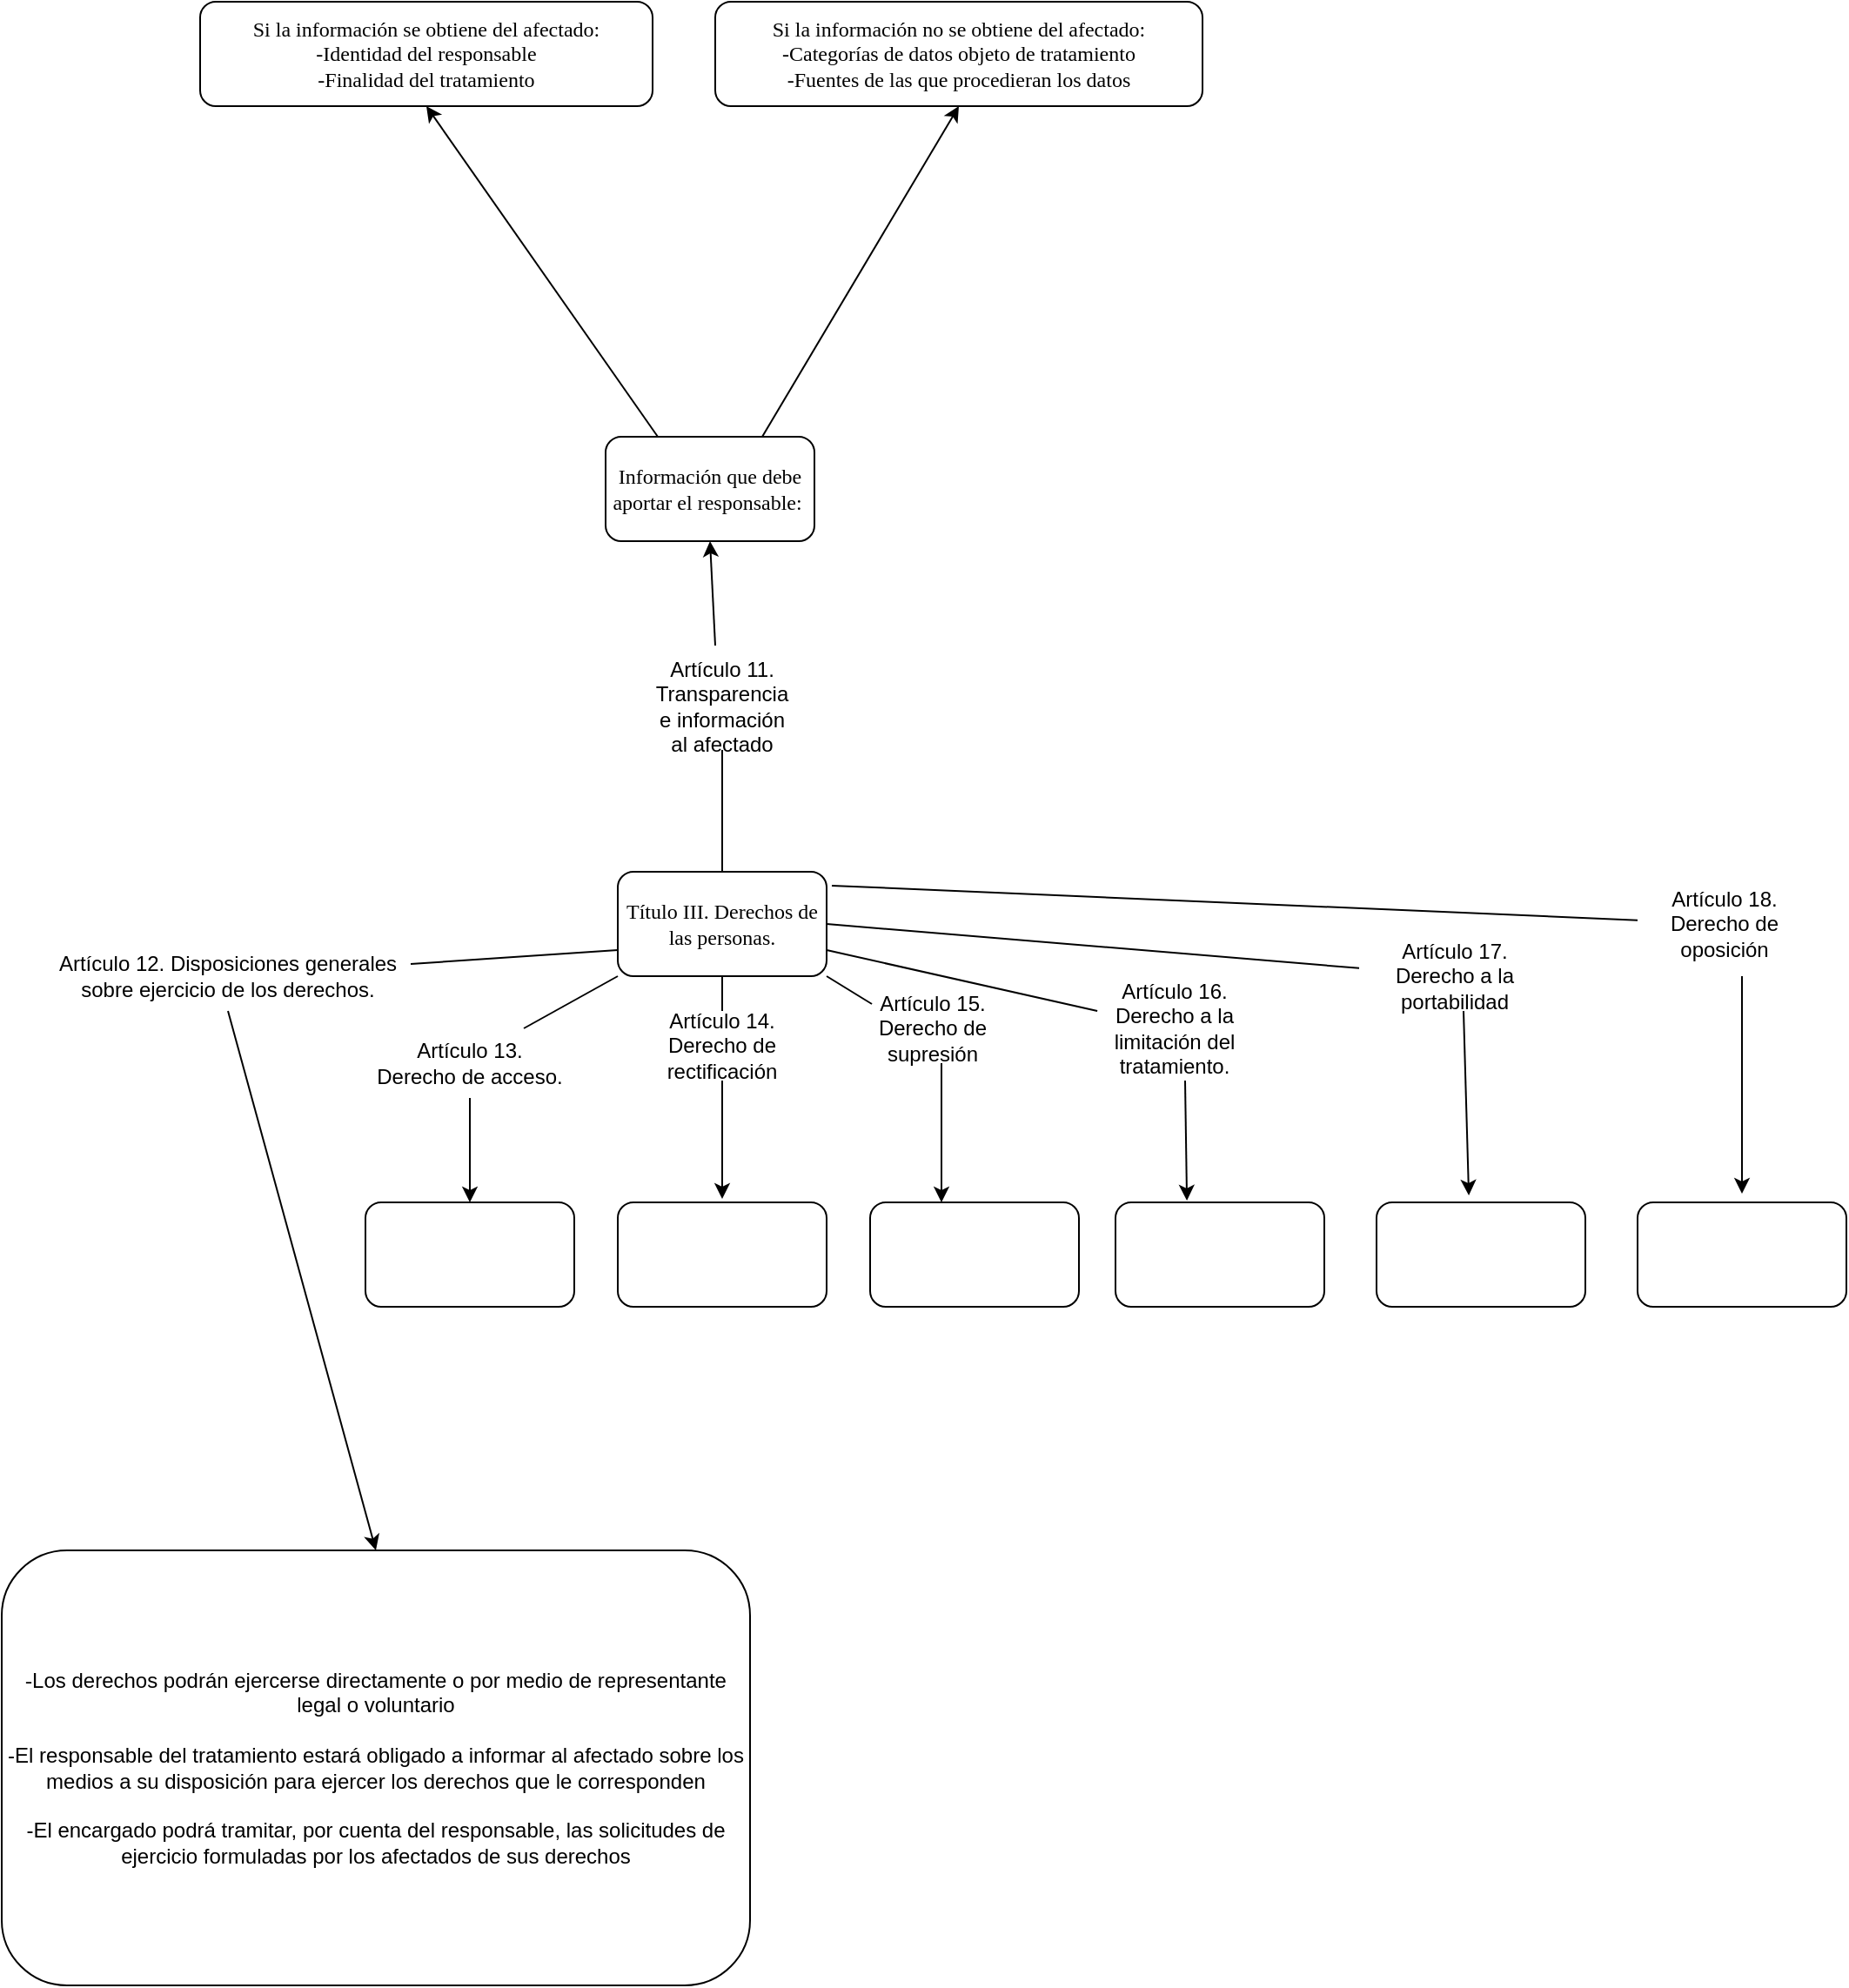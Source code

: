 <mxfile version="14.4.8" type="github">
  <diagram id="hDlai8KwJyfp5ygMdkSd" name="Page-1">
    <mxGraphModel dx="1955" dy="2103" grid="1" gridSize="10" guides="1" tooltips="1" connect="1" arrows="1" fold="1" page="1" pageScale="1" pageWidth="827" pageHeight="1169" math="0" shadow="0">
      <root>
        <mxCell id="0" />
        <mxCell id="1" parent="0" />
        <mxCell id="vOUudeW_BmgEyp0vM7fF-8" value="&lt;font face=&quot;Verdana&quot;&gt;Título III. Derechos de las personas.&lt;/font&gt;" style="rounded=1;whiteSpace=wrap;html=1;fillColor=#FFFFFF;" vertex="1" parent="1">
          <mxGeometry x="354" y="220" width="120" height="60" as="geometry" />
        </mxCell>
        <mxCell id="vOUudeW_BmgEyp0vM7fF-9" value="&lt;font face=&quot;Verdana&quot;&gt;Información que debe aportar el responsable:&amp;nbsp;&lt;/font&gt;" style="rounded=1;whiteSpace=wrap;html=1;fillColor=#FFFFFF;" vertex="1" parent="1">
          <mxGeometry x="347" y="-30" width="120" height="60" as="geometry" />
        </mxCell>
        <mxCell id="vOUudeW_BmgEyp0vM7fF-10" value="&lt;font face=&quot;Verdana&quot;&gt;-&lt;/font&gt;Los derechos&amp;nbsp;podrán ejercerse directamente o por medio de representante legal o voluntario&lt;br&gt;&lt;br&gt;-El responsable del tratamiento estará obligado a informar al afectado sobre los&lt;br&gt;medios a su disposición para ejercer los derechos que le corresponden&lt;br&gt;&lt;br&gt;-El encargado podrá tramitar, por cuenta del responsable, las solicitudes de&lt;br/&gt;ejercicio formuladas por los afectados de sus derechos" style="rounded=1;whiteSpace=wrap;html=1;fillColor=#FFFFFF;" vertex="1" parent="1">
          <mxGeometry y="610" width="430" height="250" as="geometry" />
        </mxCell>
        <mxCell id="vOUudeW_BmgEyp0vM7fF-11" value="" style="rounded=1;whiteSpace=wrap;html=1;fillColor=#FFFFFF;" vertex="1" parent="1">
          <mxGeometry x="209" y="410" width="120" height="60" as="geometry" />
        </mxCell>
        <mxCell id="vOUudeW_BmgEyp0vM7fF-12" value="" style="rounded=1;whiteSpace=wrap;html=1;fillColor=#FFFFFF;" vertex="1" parent="1">
          <mxGeometry x="354" y="410" width="120" height="60" as="geometry" />
        </mxCell>
        <mxCell id="vOUudeW_BmgEyp0vM7fF-13" value="" style="rounded=1;whiteSpace=wrap;html=1;fillColor=#FFFFFF;" vertex="1" parent="1">
          <mxGeometry x="499" y="410" width="120" height="60" as="geometry" />
        </mxCell>
        <mxCell id="vOUudeW_BmgEyp0vM7fF-14" value="" style="rounded=1;whiteSpace=wrap;html=1;fillColor=#FFFFFF;" vertex="1" parent="1">
          <mxGeometry x="640" y="410" width="120" height="60" as="geometry" />
        </mxCell>
        <mxCell id="vOUudeW_BmgEyp0vM7fF-15" value="" style="rounded=1;whiteSpace=wrap;html=1;fillColor=#FFFFFF;" vertex="1" parent="1">
          <mxGeometry x="790" y="410" width="120" height="60" as="geometry" />
        </mxCell>
        <mxCell id="vOUudeW_BmgEyp0vM7fF-16" value="" style="endArrow=none;html=1;exitX=0.5;exitY=0;exitDx=0;exitDy=0;" edge="1" parent="1" source="vOUudeW_BmgEyp0vM7fF-8" target="vOUudeW_BmgEyp0vM7fF-17">
          <mxGeometry width="50" height="50" relative="1" as="geometry">
            <mxPoint x="410" y="310" as="sourcePoint" />
            <mxPoint x="300" y="300" as="targetPoint" />
          </mxGeometry>
        </mxCell>
        <mxCell id="vOUudeW_BmgEyp0vM7fF-17" value="Artículo 11. Transparencia e información al afectado" style="text;html=1;strokeColor=none;fillColor=none;align=center;verticalAlign=middle;whiteSpace=wrap;rounded=0;" vertex="1" parent="1">
          <mxGeometry x="374" y="100" width="80" height="50" as="geometry" />
        </mxCell>
        <mxCell id="vOUudeW_BmgEyp0vM7fF-18" value="" style="endArrow=classic;html=1;entryX=0.5;entryY=1;entryDx=0;entryDy=0;" edge="1" parent="1" target="vOUudeW_BmgEyp0vM7fF-9">
          <mxGeometry width="50" height="50" relative="1" as="geometry">
            <mxPoint x="410" y="90" as="sourcePoint" />
            <mxPoint x="407" y="40" as="targetPoint" />
          </mxGeometry>
        </mxCell>
        <mxCell id="vOUudeW_BmgEyp0vM7fF-19" value="" style="endArrow=none;html=1;exitX=0;exitY=0.75;exitDx=0;exitDy=0;" edge="1" parent="1" source="vOUudeW_BmgEyp0vM7fF-8" target="vOUudeW_BmgEyp0vM7fF-20">
          <mxGeometry width="50" height="50" relative="1" as="geometry">
            <mxPoint x="410" y="280" as="sourcePoint" />
            <mxPoint x="150" y="280" as="targetPoint" />
          </mxGeometry>
        </mxCell>
        <mxCell id="vOUudeW_BmgEyp0vM7fF-20" value="Artículo 12. Disposiciones generales sobre ejercicio de los derechos." style="text;html=1;strokeColor=none;fillColor=none;align=center;verticalAlign=middle;whiteSpace=wrap;rounded=0;" vertex="1" parent="1">
          <mxGeometry x="25" y="270" width="210" height="20" as="geometry" />
        </mxCell>
        <mxCell id="vOUudeW_BmgEyp0vM7fF-21" value="" style="endArrow=classic;html=1;entryX=0.5;entryY=0;entryDx=0;entryDy=0;" edge="1" parent="1" target="vOUudeW_BmgEyp0vM7fF-10">
          <mxGeometry width="50" height="50" relative="1" as="geometry">
            <mxPoint x="130" y="300" as="sourcePoint" />
            <mxPoint x="460" y="180" as="targetPoint" />
          </mxGeometry>
        </mxCell>
        <mxCell id="vOUudeW_BmgEyp0vM7fF-22" value="" style="endArrow=none;html=1;exitX=0;exitY=1;exitDx=0;exitDy=0;" edge="1" parent="1" source="vOUudeW_BmgEyp0vM7fF-8">
          <mxGeometry width="50" height="50" relative="1" as="geometry">
            <mxPoint x="410" y="230" as="sourcePoint" />
            <mxPoint x="300" y="310" as="targetPoint" />
          </mxGeometry>
        </mxCell>
        <mxCell id="vOUudeW_BmgEyp0vM7fF-23" value="Artículo 13. Derecho de acceso." style="text;html=1;strokeColor=none;fillColor=none;align=center;verticalAlign=middle;whiteSpace=wrap;rounded=0;" vertex="1" parent="1">
          <mxGeometry x="214" y="320" width="110" height="20" as="geometry" />
        </mxCell>
        <mxCell id="vOUudeW_BmgEyp0vM7fF-24" value="" style="endArrow=classic;html=1;entryX=0.5;entryY=0;entryDx=0;entryDy=0;" edge="1" parent="1" target="vOUudeW_BmgEyp0vM7fF-11">
          <mxGeometry width="50" height="50" relative="1" as="geometry">
            <mxPoint x="269" y="350" as="sourcePoint" />
            <mxPoint x="460" y="150" as="targetPoint" />
          </mxGeometry>
        </mxCell>
        <mxCell id="vOUudeW_BmgEyp0vM7fF-27" value="" style="endArrow=none;html=1;exitX=0.5;exitY=1;exitDx=0;exitDy=0;" edge="1" parent="1" source="vOUudeW_BmgEyp0vM7fF-8">
          <mxGeometry width="50" height="50" relative="1" as="geometry">
            <mxPoint x="450" y="310" as="sourcePoint" />
            <mxPoint x="414" y="300" as="targetPoint" />
          </mxGeometry>
        </mxCell>
        <mxCell id="vOUudeW_BmgEyp0vM7fF-28" value="Artículo 14. Derecho de rectificación" style="text;html=1;strokeColor=none;fillColor=none;align=center;verticalAlign=middle;whiteSpace=wrap;rounded=0;" vertex="1" parent="1">
          <mxGeometry x="361" y="310" width="106" height="20" as="geometry" />
        </mxCell>
        <mxCell id="vOUudeW_BmgEyp0vM7fF-29" value="" style="endArrow=classic;html=1;" edge="1" parent="1">
          <mxGeometry width="50" height="50" relative="1" as="geometry">
            <mxPoint x="414" y="340" as="sourcePoint" />
            <mxPoint x="414" y="408" as="targetPoint" />
          </mxGeometry>
        </mxCell>
        <mxCell id="vOUudeW_BmgEyp0vM7fF-30" value="" style="endArrow=none;html=1;exitX=1;exitY=0.5;exitDx=0;exitDy=0;" edge="1" parent="1" source="vOUudeW_BmgEyp0vM7fF-8" target="vOUudeW_BmgEyp0vM7fF-39">
          <mxGeometry width="50" height="50" relative="1" as="geometry">
            <mxPoint x="410" y="170" as="sourcePoint" />
            <mxPoint x="820" y="250" as="targetPoint" />
          </mxGeometry>
        </mxCell>
        <mxCell id="vOUudeW_BmgEyp0vM7fF-31" value="" style="endArrow=none;html=1;exitX=1;exitY=0.75;exitDx=0;exitDy=0;" edge="1" parent="1" source="vOUudeW_BmgEyp0vM7fF-8" target="vOUudeW_BmgEyp0vM7fF-35">
          <mxGeometry width="50" height="50" relative="1" as="geometry">
            <mxPoint x="410" y="170" as="sourcePoint" />
            <mxPoint x="670" y="290" as="targetPoint" />
          </mxGeometry>
        </mxCell>
        <mxCell id="vOUudeW_BmgEyp0vM7fF-32" value="" style="endArrow=none;html=1;exitX=1;exitY=1;exitDx=0;exitDy=0;entryX=0.182;entryY=-0.2;entryDx=0;entryDy=0;entryPerimeter=0;" edge="1" parent="1" source="vOUudeW_BmgEyp0vM7fF-8" target="vOUudeW_BmgEyp0vM7fF-33">
          <mxGeometry width="50" height="50" relative="1" as="geometry">
            <mxPoint x="410" y="170" as="sourcePoint" />
            <mxPoint x="510" y="300" as="targetPoint" />
          </mxGeometry>
        </mxCell>
        <mxCell id="vOUudeW_BmgEyp0vM7fF-33" value="Artículo 15. Derecho de supresión" style="text;html=1;strokeColor=none;fillColor=none;align=center;verticalAlign=middle;whiteSpace=wrap;rounded=0;" vertex="1" parent="1">
          <mxGeometry x="480" y="300" width="110" height="20" as="geometry" />
        </mxCell>
        <mxCell id="vOUudeW_BmgEyp0vM7fF-34" value="" style="endArrow=classic;html=1;" edge="1" parent="1">
          <mxGeometry width="50" height="50" relative="1" as="geometry">
            <mxPoint x="540" y="330" as="sourcePoint" />
            <mxPoint x="540" y="410" as="targetPoint" />
          </mxGeometry>
        </mxCell>
        <mxCell id="vOUudeW_BmgEyp0vM7fF-35" value="Artículo 16. Derecho a la limitación del tratamiento." style="text;html=1;strokeColor=none;fillColor=none;align=center;verticalAlign=middle;whiteSpace=wrap;rounded=0;" vertex="1" parent="1">
          <mxGeometry x="619" y="300" width="110" height="20" as="geometry" />
        </mxCell>
        <mxCell id="vOUudeW_BmgEyp0vM7fF-36" value="" style="endArrow=classic;html=1;entryX=0.342;entryY=-0.017;entryDx=0;entryDy=0;entryPerimeter=0;" edge="1" parent="1" target="vOUudeW_BmgEyp0vM7fF-14">
          <mxGeometry width="50" height="50" relative="1" as="geometry">
            <mxPoint x="680" y="340" as="sourcePoint" />
            <mxPoint x="460" y="50" as="targetPoint" />
          </mxGeometry>
        </mxCell>
        <mxCell id="vOUudeW_BmgEyp0vM7fF-39" value="Artículo 17. Derecho a la portabilidad" style="text;html=1;strokeColor=none;fillColor=none;align=center;verticalAlign=middle;whiteSpace=wrap;rounded=0;" vertex="1" parent="1">
          <mxGeometry x="780" y="270" width="110" height="20" as="geometry" />
        </mxCell>
        <mxCell id="vOUudeW_BmgEyp0vM7fF-40" value="" style="endArrow=classic;html=1;entryX=0.442;entryY=-0.067;entryDx=0;entryDy=0;entryPerimeter=0;" edge="1" parent="1" target="vOUudeW_BmgEyp0vM7fF-15">
          <mxGeometry width="50" height="50" relative="1" as="geometry">
            <mxPoint x="840" y="300" as="sourcePoint" />
            <mxPoint x="500" y="110" as="targetPoint" />
          </mxGeometry>
        </mxCell>
        <mxCell id="vOUudeW_BmgEyp0vM7fF-41" value="" style="endArrow=none;html=1;exitX=1.025;exitY=0.133;exitDx=0;exitDy=0;exitPerimeter=0;" edge="1" parent="1" source="vOUudeW_BmgEyp0vM7fF-8" target="vOUudeW_BmgEyp0vM7fF-42">
          <mxGeometry width="50" height="50" relative="1" as="geometry">
            <mxPoint x="450" y="260" as="sourcePoint" />
            <mxPoint x="930" y="228" as="targetPoint" />
          </mxGeometry>
        </mxCell>
        <mxCell id="vOUudeW_BmgEyp0vM7fF-42" value="Artículo 18. Derecho de oposición" style="text;html=1;strokeColor=none;fillColor=none;align=center;verticalAlign=middle;whiteSpace=wrap;rounded=0;" vertex="1" parent="1">
          <mxGeometry x="940" y="240" width="100" height="20" as="geometry" />
        </mxCell>
        <mxCell id="vOUudeW_BmgEyp0vM7fF-43" value="" style="rounded=1;whiteSpace=wrap;html=1;fillColor=#FFFFFF;" vertex="1" parent="1">
          <mxGeometry x="940" y="410" width="120" height="60" as="geometry" />
        </mxCell>
        <mxCell id="vOUudeW_BmgEyp0vM7fF-44" value="" style="endArrow=classic;html=1;" edge="1" parent="1">
          <mxGeometry width="50" height="50" relative="1" as="geometry">
            <mxPoint x="1000" y="280" as="sourcePoint" />
            <mxPoint x="1000" y="405" as="targetPoint" />
          </mxGeometry>
        </mxCell>
        <mxCell id="vOUudeW_BmgEyp0vM7fF-45" value="" style="endArrow=classic;html=1;exitX=0.25;exitY=0;exitDx=0;exitDy=0;entryX=0.5;entryY=1;entryDx=0;entryDy=0;" edge="1" parent="1" source="vOUudeW_BmgEyp0vM7fF-9" target="vOUudeW_BmgEyp0vM7fF-47">
          <mxGeometry width="50" height="50" relative="1" as="geometry">
            <mxPoint x="480" y="550" as="sourcePoint" />
            <mxPoint x="-100" y="520" as="targetPoint" />
          </mxGeometry>
        </mxCell>
        <mxCell id="vOUudeW_BmgEyp0vM7fF-46" value="" style="endArrow=classic;html=1;exitX=0.75;exitY=0;exitDx=0;exitDy=0;entryX=0.5;entryY=1;entryDx=0;entryDy=0;" edge="1" parent="1" source="vOUudeW_BmgEyp0vM7fF-9" target="vOUudeW_BmgEyp0vM7fF-48">
          <mxGeometry width="50" height="50" relative="1" as="geometry">
            <mxPoint x="480" y="550" as="sourcePoint" />
            <mxPoint x="60" y="520" as="targetPoint" />
          </mxGeometry>
        </mxCell>
        <mxCell id="vOUudeW_BmgEyp0vM7fF-47" value="&lt;font face=&quot;Verdana&quot;&gt;Si la información se obtiene del afectado:&lt;br&gt;-Identidad del responsable&lt;br&gt;-Finalidad del tratamiento&lt;br&gt;&lt;/font&gt;" style="rounded=1;whiteSpace=wrap;html=1;fillColor=#FFFFFF;" vertex="1" parent="1">
          <mxGeometry x="114" y="-280" width="260" height="60" as="geometry" />
        </mxCell>
        <mxCell id="vOUudeW_BmgEyp0vM7fF-48" value="&lt;font face=&quot;Verdana&quot;&gt;Si la información no se obtiene del afectado:&lt;br&gt;-Categorías de datos objeto de tratamiento&lt;br&gt;-Fuentes de las que procedieran los datos&lt;/font&gt;" style="rounded=1;whiteSpace=wrap;html=1;fillColor=#FFFFFF;" vertex="1" parent="1">
          <mxGeometry x="410" y="-280" width="280" height="60" as="geometry" />
        </mxCell>
      </root>
    </mxGraphModel>
  </diagram>
</mxfile>
